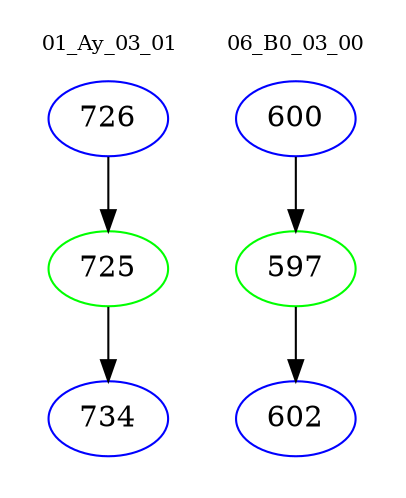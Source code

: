 digraph{
subgraph cluster_0 {
color = white
label = "01_Ay_03_01";
fontsize=10;
T0_726 [label="726", color="blue"]
T0_726 -> T0_725 [color="black"]
T0_725 [label="725", color="green"]
T0_725 -> T0_734 [color="black"]
T0_734 [label="734", color="blue"]
}
subgraph cluster_1 {
color = white
label = "06_B0_03_00";
fontsize=10;
T1_600 [label="600", color="blue"]
T1_600 -> T1_597 [color="black"]
T1_597 [label="597", color="green"]
T1_597 -> T1_602 [color="black"]
T1_602 [label="602", color="blue"]
}
}
